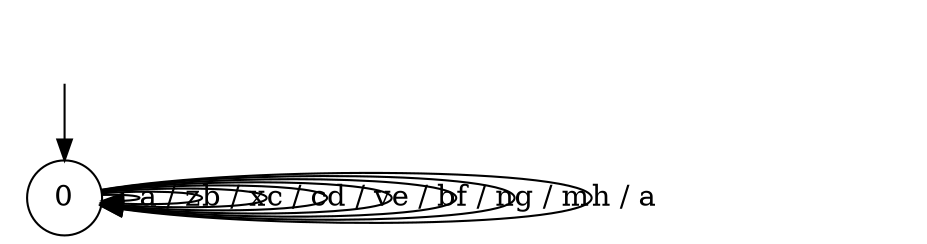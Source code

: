 digraph g {
__start0 [label="" shape="none"];

	s0 [shape="circle" label="0"];
	s0 -> s0 [label="a / z"];
	s0 -> s0 [label="b / x"];
	s0 -> s0 [label="c / c"];
	s0 -> s0 [label="d / v"];
	s0 -> s0 [label="e / b"];
	s0 -> s0 [label="f / n"];
	s0 -> s0 [label="g / m"];
	s0 -> s0 [label="h / a"];

__start0 -> s0;
}
